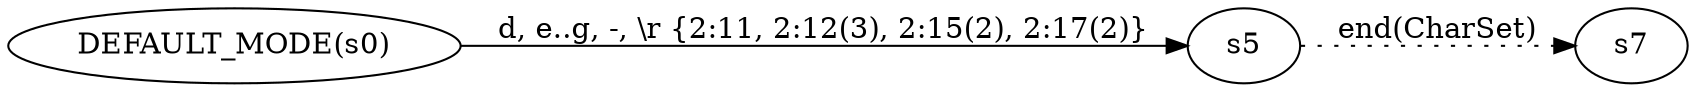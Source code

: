 digraph ATN {
  rankdir=LR;

  "DEFAULT_MODE(s0)" -> s5 [label="d, e..g, -, \\r {2:11, 2:12(3), 2:15(2), 2:17(2)}"]
  s5 -> s7 [label="end(CharSet)", style=dotted]
}